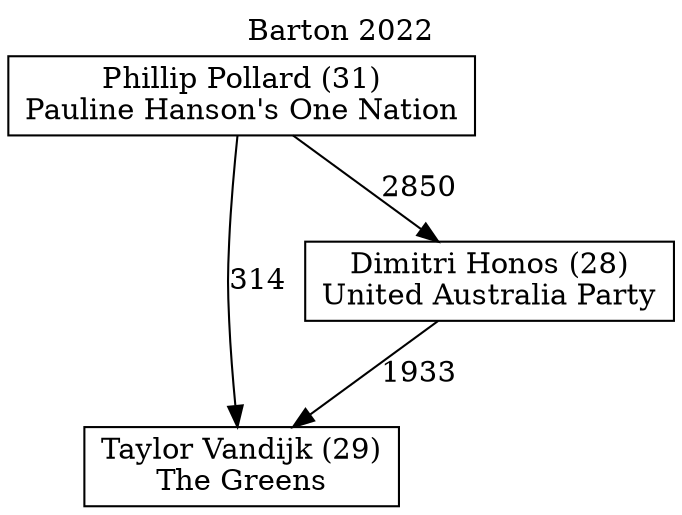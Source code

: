 // House preference flow
digraph "Taylor Vandijk (29)_Barton_2022" {
	graph [label="Barton 2022" labelloc=t mclimit=10]
	node [shape=box]
	"Phillip Pollard (31)" [label="Phillip Pollard (31)
Pauline Hanson's One Nation"]
	"Taylor Vandijk (29)" [label="Taylor Vandijk (29)
The Greens"]
	"Dimitri Honos (28)" [label="Dimitri Honos (28)
United Australia Party"]
	"Dimitri Honos (28)" -> "Taylor Vandijk (29)" [label=1933]
	"Phillip Pollard (31)" -> "Dimitri Honos (28)" [label=2850]
	"Phillip Pollard (31)" -> "Taylor Vandijk (29)" [label=314]
}
